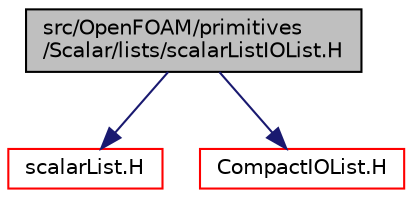 digraph "src/OpenFOAM/primitives/Scalar/lists/scalarListIOList.H"
{
  bgcolor="transparent";
  edge [fontname="Helvetica",fontsize="10",labelfontname="Helvetica",labelfontsize="10"];
  node [fontname="Helvetica",fontsize="10",shape=record];
  Node0 [label="src/OpenFOAM/primitives\l/Scalar/lists/scalarListIOList.H",height=0.2,width=0.4,color="black", fillcolor="grey75", style="filled", fontcolor="black"];
  Node0 -> Node1 [color="midnightblue",fontsize="10",style="solid",fontname="Helvetica"];
  Node1 [label="scalarList.H",height=0.2,width=0.4,color="red",URL="$a13322.html"];
  Node0 -> Node62 [color="midnightblue",fontsize="10",style="solid",fontname="Helvetica"];
  Node62 [label="CompactIOList.H",height=0.2,width=0.4,color="red",URL="$a09743.html"];
}
